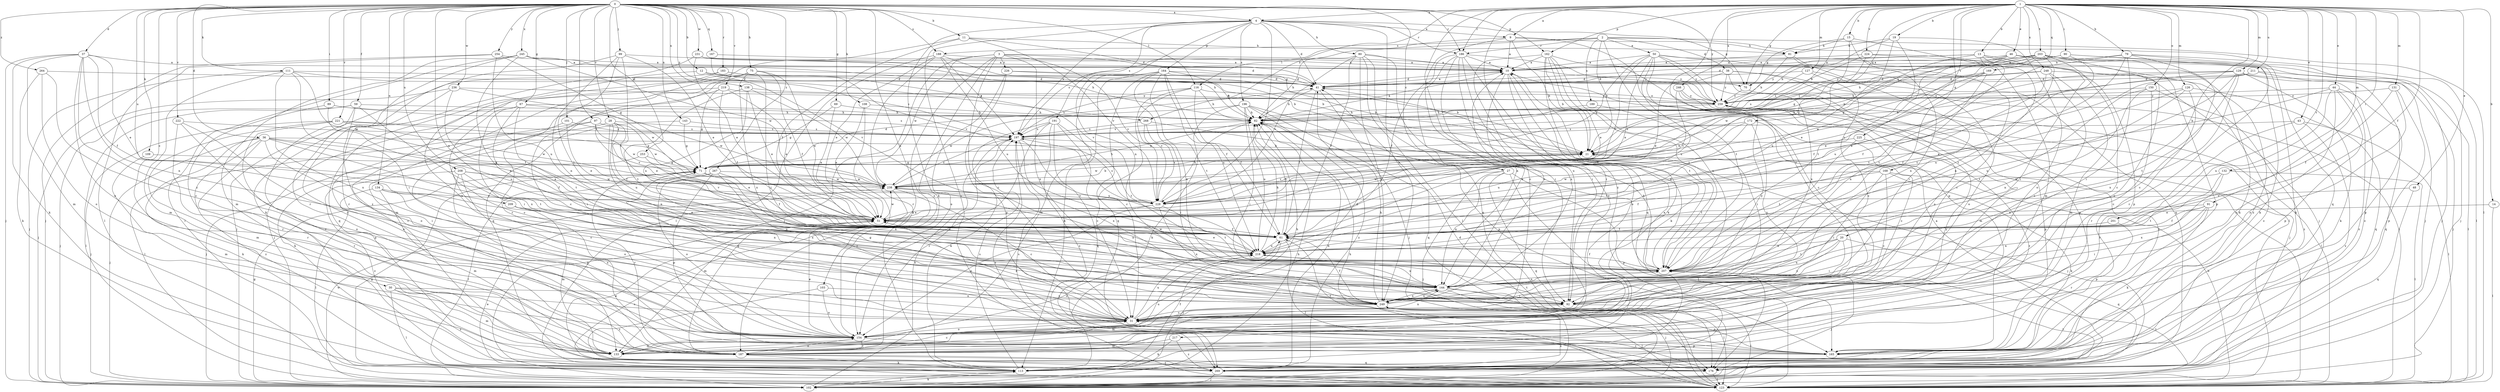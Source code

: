 strict digraph  {
0;
1;
2;
3;
4;
9;
10;
11;
12;
13;
14;
15;
19;
20;
21;
27;
28;
30;
31;
36;
37;
38;
41;
43;
44;
46;
48;
50;
51;
59;
61;
67;
69;
70;
71;
75;
79;
80;
81;
82;
89;
90;
91;
92;
97;
99;
101;
102;
103;
108;
109;
111;
113;
116;
123;
126;
127;
129;
131;
132;
133;
134;
138;
143;
144;
150;
154;
162;
164;
165;
167;
168;
169;
172;
176;
183;
186;
187;
188;
189;
191;
196;
197;
201;
203;
207;
208;
209;
211;
217;
218;
219;
221;
222;
224;
225;
226;
228;
231;
236;
238;
245;
246;
248;
249;
253;
254;
259;
264;
267;
268;
269;
0 -> 4  [label=a];
0 -> 11  [label=b];
0 -> 12  [label=b];
0 -> 27  [label=c];
0 -> 28  [label=c];
0 -> 30  [label=c];
0 -> 36  [label=d];
0 -> 37  [label=d];
0 -> 59  [label=f];
0 -> 67  [label=g];
0 -> 69  [label=g];
0 -> 75  [label=h];
0 -> 89  [label=i];
0 -> 97  [label=j];
0 -> 99  [label=j];
0 -> 101  [label=j];
0 -> 103  [label=k];
0 -> 108  [label=k];
0 -> 109  [label=k];
0 -> 111  [label=k];
0 -> 116  [label=l];
0 -> 134  [label=n];
0 -> 138  [label=n];
0 -> 143  [label=n];
0 -> 144  [label=n];
0 -> 162  [label=p];
0 -> 167  [label=q];
0 -> 183  [label=r];
0 -> 186  [label=r];
0 -> 188  [label=s];
0 -> 208  [label=u];
0 -> 209  [label=u];
0 -> 219  [label=v];
0 -> 221  [label=v];
0 -> 222  [label=v];
0 -> 231  [label=w];
0 -> 236  [label=w];
0 -> 245  [label=x];
0 -> 253  [label=y];
0 -> 254  [label=y];
0 -> 259  [label=y];
0 -> 264  [label=z];
0 -> 267  [label=z];
0 -> 268  [label=z];
1 -> 4  [label=a];
1 -> 9  [label=a];
1 -> 13  [label=b];
1 -> 14  [label=b];
1 -> 15  [label=b];
1 -> 19  [label=b];
1 -> 20  [label=b];
1 -> 21  [label=b];
1 -> 31  [label=c];
1 -> 43  [label=e];
1 -> 44  [label=e];
1 -> 46  [label=e];
1 -> 48  [label=e];
1 -> 61  [label=f];
1 -> 70  [label=g];
1 -> 79  [label=h];
1 -> 90  [label=i];
1 -> 91  [label=i];
1 -> 126  [label=m];
1 -> 127  [label=m];
1 -> 129  [label=m];
1 -> 131  [label=m];
1 -> 132  [label=m];
1 -> 150  [label=o];
1 -> 162  [label=p];
1 -> 168  [label=q];
1 -> 169  [label=q];
1 -> 172  [label=q];
1 -> 186  [label=r];
1 -> 201  [label=t];
1 -> 203  [label=t];
1 -> 211  [label=u];
1 -> 217  [label=u];
1 -> 224  [label=v];
1 -> 225  [label=v];
1 -> 246  [label=x];
1 -> 248  [label=x];
1 -> 268  [label=z];
1 -> 269  [label=z];
2 -> 21  [label=b];
2 -> 38  [label=d];
2 -> 50  [label=e];
2 -> 116  [label=l];
2 -> 123  [label=l];
2 -> 176  [label=q];
2 -> 186  [label=r];
2 -> 188  [label=s];
2 -> 189  [label=s];
2 -> 207  [label=t];
3 -> 31  [label=c];
3 -> 41  [label=d];
3 -> 102  [label=j];
3 -> 113  [label=k];
3 -> 154  [label=o];
3 -> 226  [label=v];
3 -> 228  [label=v];
3 -> 238  [label=w];
3 -> 249  [label=x];
3 -> 259  [label=y];
4 -> 9  [label=a];
4 -> 41  [label=d];
4 -> 70  [label=g];
4 -> 80  [label=h];
4 -> 113  [label=k];
4 -> 144  [label=n];
4 -> 164  [label=p];
4 -> 186  [label=r];
4 -> 191  [label=s];
4 -> 196  [label=s];
4 -> 197  [label=s];
4 -> 228  [label=v];
4 -> 249  [label=x];
4 -> 269  [label=z];
9 -> 10  [label=a];
9 -> 21  [label=b];
9 -> 31  [label=c];
9 -> 81  [label=h];
9 -> 165  [label=p];
9 -> 197  [label=s];
10 -> 41  [label=d];
10 -> 113  [label=k];
10 -> 144  [label=n];
10 -> 154  [label=o];
10 -> 207  [label=t];
11 -> 41  [label=d];
11 -> 61  [label=f];
11 -> 81  [label=h];
11 -> 228  [label=v];
11 -> 269  [label=z];
12 -> 31  [label=c];
12 -> 41  [label=d];
12 -> 70  [label=g];
12 -> 228  [label=v];
13 -> 10  [label=a];
13 -> 92  [label=i];
13 -> 113  [label=k];
13 -> 144  [label=n];
13 -> 207  [label=t];
13 -> 238  [label=w];
13 -> 259  [label=y];
14 -> 51  [label=e];
14 -> 123  [label=l];
15 -> 70  [label=g];
15 -> 71  [label=g];
15 -> 81  [label=h];
15 -> 133  [label=m];
15 -> 249  [label=x];
19 -> 81  [label=h];
19 -> 82  [label=h];
19 -> 154  [label=o];
19 -> 207  [label=t];
19 -> 218  [label=u];
20 -> 92  [label=i];
20 -> 144  [label=n];
20 -> 176  [label=q];
20 -> 207  [label=t];
20 -> 218  [label=u];
20 -> 249  [label=x];
21 -> 71  [label=g];
21 -> 102  [label=j];
21 -> 207  [label=t];
21 -> 228  [label=v];
21 -> 238  [label=w];
27 -> 102  [label=j];
27 -> 123  [label=l];
27 -> 144  [label=n];
27 -> 165  [label=p];
27 -> 176  [label=q];
27 -> 238  [label=w];
28 -> 51  [label=e];
28 -> 61  [label=f];
28 -> 102  [label=j];
28 -> 144  [label=n];
28 -> 197  [label=s];
28 -> 218  [label=u];
28 -> 238  [label=w];
30 -> 31  [label=c];
30 -> 123  [label=l];
30 -> 133  [label=m];
30 -> 249  [label=x];
30 -> 269  [label=z];
31 -> 41  [label=d];
31 -> 51  [label=e];
31 -> 71  [label=g];
31 -> 144  [label=n];
31 -> 154  [label=o];
31 -> 218  [label=u];
36 -> 21  [label=b];
36 -> 51  [label=e];
36 -> 61  [label=f];
36 -> 92  [label=i];
36 -> 102  [label=j];
36 -> 113  [label=k];
36 -> 187  [label=r];
36 -> 207  [label=t];
36 -> 269  [label=z];
37 -> 10  [label=a];
37 -> 31  [label=c];
37 -> 51  [label=e];
37 -> 61  [label=f];
37 -> 102  [label=j];
37 -> 113  [label=k];
37 -> 133  [label=m];
37 -> 144  [label=n];
37 -> 154  [label=o];
38 -> 41  [label=d];
38 -> 51  [label=e];
38 -> 123  [label=l];
38 -> 154  [label=o];
38 -> 165  [label=p];
38 -> 259  [label=y];
41 -> 10  [label=a];
41 -> 61  [label=f];
41 -> 82  [label=h];
41 -> 102  [label=j];
41 -> 259  [label=y];
43 -> 123  [label=l];
43 -> 187  [label=r];
43 -> 197  [label=s];
43 -> 269  [label=z];
44 -> 51  [label=e];
44 -> 154  [label=o];
44 -> 165  [label=p];
44 -> 176  [label=q];
44 -> 218  [label=u];
44 -> 259  [label=y];
44 -> 269  [label=z];
46 -> 10  [label=a];
46 -> 21  [label=b];
46 -> 51  [label=e];
46 -> 102  [label=j];
46 -> 165  [label=p];
46 -> 197  [label=s];
48 -> 176  [label=q];
48 -> 228  [label=v];
50 -> 10  [label=a];
50 -> 31  [label=c];
50 -> 51  [label=e];
50 -> 71  [label=g];
50 -> 102  [label=j];
50 -> 176  [label=q];
50 -> 218  [label=u];
50 -> 228  [label=v];
50 -> 249  [label=x];
50 -> 259  [label=y];
51 -> 61  [label=f];
51 -> 238  [label=w];
59 -> 82  [label=h];
59 -> 92  [label=i];
59 -> 102  [label=j];
59 -> 123  [label=l];
59 -> 154  [label=o];
59 -> 187  [label=r];
61 -> 82  [label=h];
61 -> 102  [label=j];
61 -> 123  [label=l];
61 -> 218  [label=u];
67 -> 31  [label=c];
67 -> 82  [label=h];
67 -> 92  [label=i];
67 -> 207  [label=t];
67 -> 238  [label=w];
67 -> 249  [label=x];
69 -> 51  [label=e];
69 -> 71  [label=g];
69 -> 82  [label=h];
70 -> 133  [label=m];
70 -> 259  [label=y];
71 -> 41  [label=d];
71 -> 144  [label=n];
71 -> 187  [label=r];
71 -> 238  [label=w];
75 -> 41  [label=d];
75 -> 51  [label=e];
75 -> 61  [label=f];
75 -> 92  [label=i];
75 -> 133  [label=m];
75 -> 176  [label=q];
75 -> 187  [label=r];
75 -> 249  [label=x];
79 -> 10  [label=a];
79 -> 31  [label=c];
79 -> 92  [label=i];
79 -> 102  [label=j];
79 -> 123  [label=l];
79 -> 207  [label=t];
79 -> 218  [label=u];
80 -> 10  [label=a];
80 -> 61  [label=f];
80 -> 82  [label=h];
80 -> 92  [label=i];
80 -> 123  [label=l];
80 -> 176  [label=q];
80 -> 228  [label=v];
80 -> 249  [label=x];
81 -> 10  [label=a];
81 -> 31  [label=c];
81 -> 82  [label=h];
81 -> 92  [label=i];
82 -> 10  [label=a];
82 -> 197  [label=s];
89 -> 82  [label=h];
89 -> 187  [label=r];
89 -> 197  [label=s];
89 -> 218  [label=u];
90 -> 10  [label=a];
90 -> 113  [label=k];
90 -> 187  [label=r];
90 -> 207  [label=t];
90 -> 259  [label=y];
91 -> 51  [label=e];
91 -> 61  [label=f];
91 -> 92  [label=i];
91 -> 113  [label=k];
91 -> 144  [label=n];
91 -> 165  [label=p];
92 -> 123  [label=l];
92 -> 133  [label=m];
97 -> 123  [label=l];
97 -> 154  [label=o];
97 -> 197  [label=s];
97 -> 228  [label=v];
97 -> 238  [label=w];
99 -> 10  [label=a];
99 -> 51  [label=e];
99 -> 61  [label=f];
99 -> 113  [label=k];
99 -> 144  [label=n];
99 -> 207  [label=t];
101 -> 51  [label=e];
101 -> 154  [label=o];
101 -> 197  [label=s];
102 -> 71  [label=g];
102 -> 82  [label=h];
102 -> 113  [label=k];
102 -> 197  [label=s];
102 -> 207  [label=t];
102 -> 238  [label=w];
102 -> 249  [label=x];
103 -> 154  [label=o];
103 -> 249  [label=x];
103 -> 269  [label=z];
108 -> 51  [label=e];
108 -> 82  [label=h];
108 -> 187  [label=r];
109 -> 71  [label=g];
109 -> 133  [label=m];
111 -> 41  [label=d];
111 -> 92  [label=i];
111 -> 102  [label=j];
111 -> 133  [label=m];
111 -> 197  [label=s];
111 -> 238  [label=w];
111 -> 249  [label=x];
113 -> 61  [label=f];
113 -> 102  [label=j];
113 -> 197  [label=s];
116 -> 31  [label=c];
116 -> 61  [label=f];
116 -> 82  [label=h];
116 -> 197  [label=s];
116 -> 228  [label=v];
116 -> 259  [label=y];
123 -> 21  [label=b];
123 -> 41  [label=d];
123 -> 51  [label=e];
123 -> 71  [label=g];
123 -> 82  [label=h];
123 -> 197  [label=s];
123 -> 207  [label=t];
126 -> 61  [label=f];
126 -> 176  [label=q];
126 -> 187  [label=r];
126 -> 218  [label=u];
126 -> 259  [label=y];
127 -> 31  [label=c];
127 -> 41  [label=d];
127 -> 154  [label=o];
127 -> 197  [label=s];
129 -> 41  [label=d];
129 -> 61  [label=f];
129 -> 102  [label=j];
129 -> 113  [label=k];
129 -> 207  [label=t];
129 -> 218  [label=u];
129 -> 228  [label=v];
129 -> 249  [label=x];
129 -> 269  [label=z];
131 -> 61  [label=f];
131 -> 154  [label=o];
131 -> 165  [label=p];
131 -> 259  [label=y];
132 -> 123  [label=l];
132 -> 207  [label=t];
132 -> 238  [label=w];
132 -> 249  [label=x];
133 -> 10  [label=a];
133 -> 31  [label=c];
133 -> 218  [label=u];
134 -> 123  [label=l];
134 -> 133  [label=m];
134 -> 144  [label=n];
134 -> 154  [label=o];
134 -> 228  [label=v];
138 -> 51  [label=e];
138 -> 207  [label=t];
138 -> 218  [label=u];
138 -> 238  [label=w];
138 -> 259  [label=y];
143 -> 71  [label=g];
143 -> 113  [label=k];
143 -> 197  [label=s];
144 -> 10  [label=a];
144 -> 92  [label=i];
144 -> 102  [label=j];
144 -> 123  [label=l];
144 -> 218  [label=u];
144 -> 249  [label=x];
144 -> 259  [label=y];
150 -> 31  [label=c];
150 -> 144  [label=n];
150 -> 207  [label=t];
150 -> 259  [label=y];
150 -> 269  [label=z];
154 -> 51  [label=e];
154 -> 82  [label=h];
154 -> 133  [label=m];
154 -> 165  [label=p];
154 -> 187  [label=r];
162 -> 10  [label=a];
162 -> 21  [label=b];
162 -> 51  [label=e];
162 -> 92  [label=i];
162 -> 113  [label=k];
162 -> 123  [label=l];
162 -> 144  [label=n];
162 -> 207  [label=t];
164 -> 21  [label=b];
164 -> 41  [label=d];
164 -> 61  [label=f];
164 -> 82  [label=h];
164 -> 113  [label=k];
164 -> 133  [label=m];
164 -> 144  [label=n];
164 -> 176  [label=q];
164 -> 207  [label=t];
164 -> 218  [label=u];
165 -> 61  [label=f];
167 -> 10  [label=a];
167 -> 228  [label=v];
168 -> 31  [label=c];
168 -> 61  [label=f];
168 -> 92  [label=i];
168 -> 113  [label=k];
168 -> 123  [label=l];
168 -> 238  [label=w];
169 -> 41  [label=d];
169 -> 51  [label=e];
169 -> 61  [label=f];
169 -> 82  [label=h];
169 -> 238  [label=w];
172 -> 31  [label=c];
172 -> 197  [label=s];
172 -> 218  [label=u];
172 -> 228  [label=v];
172 -> 249  [label=x];
176 -> 10  [label=a];
176 -> 31  [label=c];
176 -> 51  [label=e];
176 -> 123  [label=l];
183 -> 41  [label=d];
183 -> 102  [label=j];
183 -> 176  [label=q];
183 -> 228  [label=v];
186 -> 10  [label=a];
186 -> 61  [label=f];
186 -> 92  [label=i];
186 -> 144  [label=n];
186 -> 154  [label=o];
186 -> 176  [label=q];
186 -> 249  [label=x];
186 -> 259  [label=y];
187 -> 113  [label=k];
187 -> 154  [label=o];
187 -> 176  [label=q];
187 -> 259  [label=y];
187 -> 269  [label=z];
188 -> 10  [label=a];
188 -> 21  [label=b];
188 -> 51  [label=e];
188 -> 123  [label=l];
188 -> 187  [label=r];
188 -> 197  [label=s];
188 -> 218  [label=u];
189 -> 82  [label=h];
189 -> 92  [label=i];
191 -> 31  [label=c];
191 -> 113  [label=k];
191 -> 154  [label=o];
191 -> 176  [label=q];
191 -> 197  [label=s];
191 -> 207  [label=t];
191 -> 269  [label=z];
196 -> 82  [label=h];
196 -> 92  [label=i];
196 -> 113  [label=k];
196 -> 165  [label=p];
196 -> 176  [label=q];
196 -> 218  [label=u];
196 -> 238  [label=w];
196 -> 269  [label=z];
197 -> 21  [label=b];
197 -> 187  [label=r];
197 -> 218  [label=u];
197 -> 249  [label=x];
201 -> 61  [label=f];
201 -> 187  [label=r];
203 -> 10  [label=a];
203 -> 31  [label=c];
203 -> 41  [label=d];
203 -> 71  [label=g];
203 -> 82  [label=h];
203 -> 102  [label=j];
203 -> 113  [label=k];
203 -> 154  [label=o];
203 -> 207  [label=t];
203 -> 259  [label=y];
207 -> 41  [label=d];
207 -> 61  [label=f];
207 -> 82  [label=h];
207 -> 102  [label=j];
207 -> 144  [label=n];
207 -> 238  [label=w];
208 -> 154  [label=o];
208 -> 165  [label=p];
208 -> 228  [label=v];
208 -> 238  [label=w];
208 -> 249  [label=x];
208 -> 269  [label=z];
209 -> 51  [label=e];
209 -> 133  [label=m];
209 -> 218  [label=u];
211 -> 21  [label=b];
211 -> 41  [label=d];
211 -> 51  [label=e];
211 -> 123  [label=l];
211 -> 165  [label=p];
217 -> 113  [label=k];
217 -> 133  [label=m];
217 -> 269  [label=z];
218 -> 51  [label=e];
218 -> 82  [label=h];
218 -> 154  [label=o];
218 -> 207  [label=t];
219 -> 31  [label=c];
219 -> 51  [label=e];
219 -> 61  [label=f];
219 -> 71  [label=g];
219 -> 102  [label=j];
219 -> 259  [label=y];
221 -> 71  [label=g];
221 -> 102  [label=j];
221 -> 133  [label=m];
221 -> 165  [label=p];
221 -> 197  [label=s];
221 -> 238  [label=w];
222 -> 31  [label=c];
222 -> 154  [label=o];
222 -> 187  [label=r];
222 -> 197  [label=s];
224 -> 10  [label=a];
224 -> 71  [label=g];
224 -> 165  [label=p];
224 -> 197  [label=s];
224 -> 269  [label=z];
225 -> 21  [label=b];
225 -> 187  [label=r];
225 -> 207  [label=t];
226 -> 21  [label=b];
226 -> 41  [label=d];
226 -> 154  [label=o];
226 -> 165  [label=p];
228 -> 51  [label=e];
228 -> 82  [label=h];
228 -> 154  [label=o];
228 -> 197  [label=s];
228 -> 207  [label=t];
228 -> 249  [label=x];
231 -> 10  [label=a];
231 -> 21  [label=b];
231 -> 51  [label=e];
231 -> 82  [label=h];
231 -> 187  [label=r];
236 -> 61  [label=f];
236 -> 102  [label=j];
236 -> 154  [label=o];
236 -> 238  [label=w];
236 -> 259  [label=y];
238 -> 21  [label=b];
238 -> 31  [label=c];
238 -> 82  [label=h];
238 -> 133  [label=m];
238 -> 144  [label=n];
238 -> 197  [label=s];
238 -> 228  [label=v];
245 -> 10  [label=a];
245 -> 82  [label=h];
245 -> 123  [label=l];
245 -> 133  [label=m];
245 -> 144  [label=n];
245 -> 187  [label=r];
245 -> 238  [label=w];
246 -> 102  [label=j];
246 -> 228  [label=v];
246 -> 259  [label=y];
246 -> 269  [label=z];
248 -> 21  [label=b];
248 -> 31  [label=c];
248 -> 41  [label=d];
248 -> 133  [label=m];
248 -> 144  [label=n];
248 -> 269  [label=z];
249 -> 31  [label=c];
249 -> 61  [label=f];
249 -> 71  [label=g];
249 -> 82  [label=h];
249 -> 123  [label=l];
249 -> 144  [label=n];
249 -> 165  [label=p];
249 -> 207  [label=t];
253 -> 31  [label=c];
253 -> 51  [label=e];
253 -> 71  [label=g];
254 -> 10  [label=a];
254 -> 71  [label=g];
254 -> 102  [label=j];
254 -> 123  [label=l];
254 -> 218  [label=u];
259 -> 82  [label=h];
259 -> 123  [label=l];
259 -> 165  [label=p];
264 -> 31  [label=c];
264 -> 41  [label=d];
264 -> 113  [label=k];
264 -> 154  [label=o];
267 -> 31  [label=c];
267 -> 61  [label=f];
267 -> 123  [label=l];
267 -> 154  [label=o];
267 -> 165  [label=p];
267 -> 238  [label=w];
268 -> 92  [label=i];
268 -> 197  [label=s];
268 -> 207  [label=t];
268 -> 228  [label=v];
269 -> 82  [label=h];
269 -> 102  [label=j];
269 -> 197  [label=s];
}
